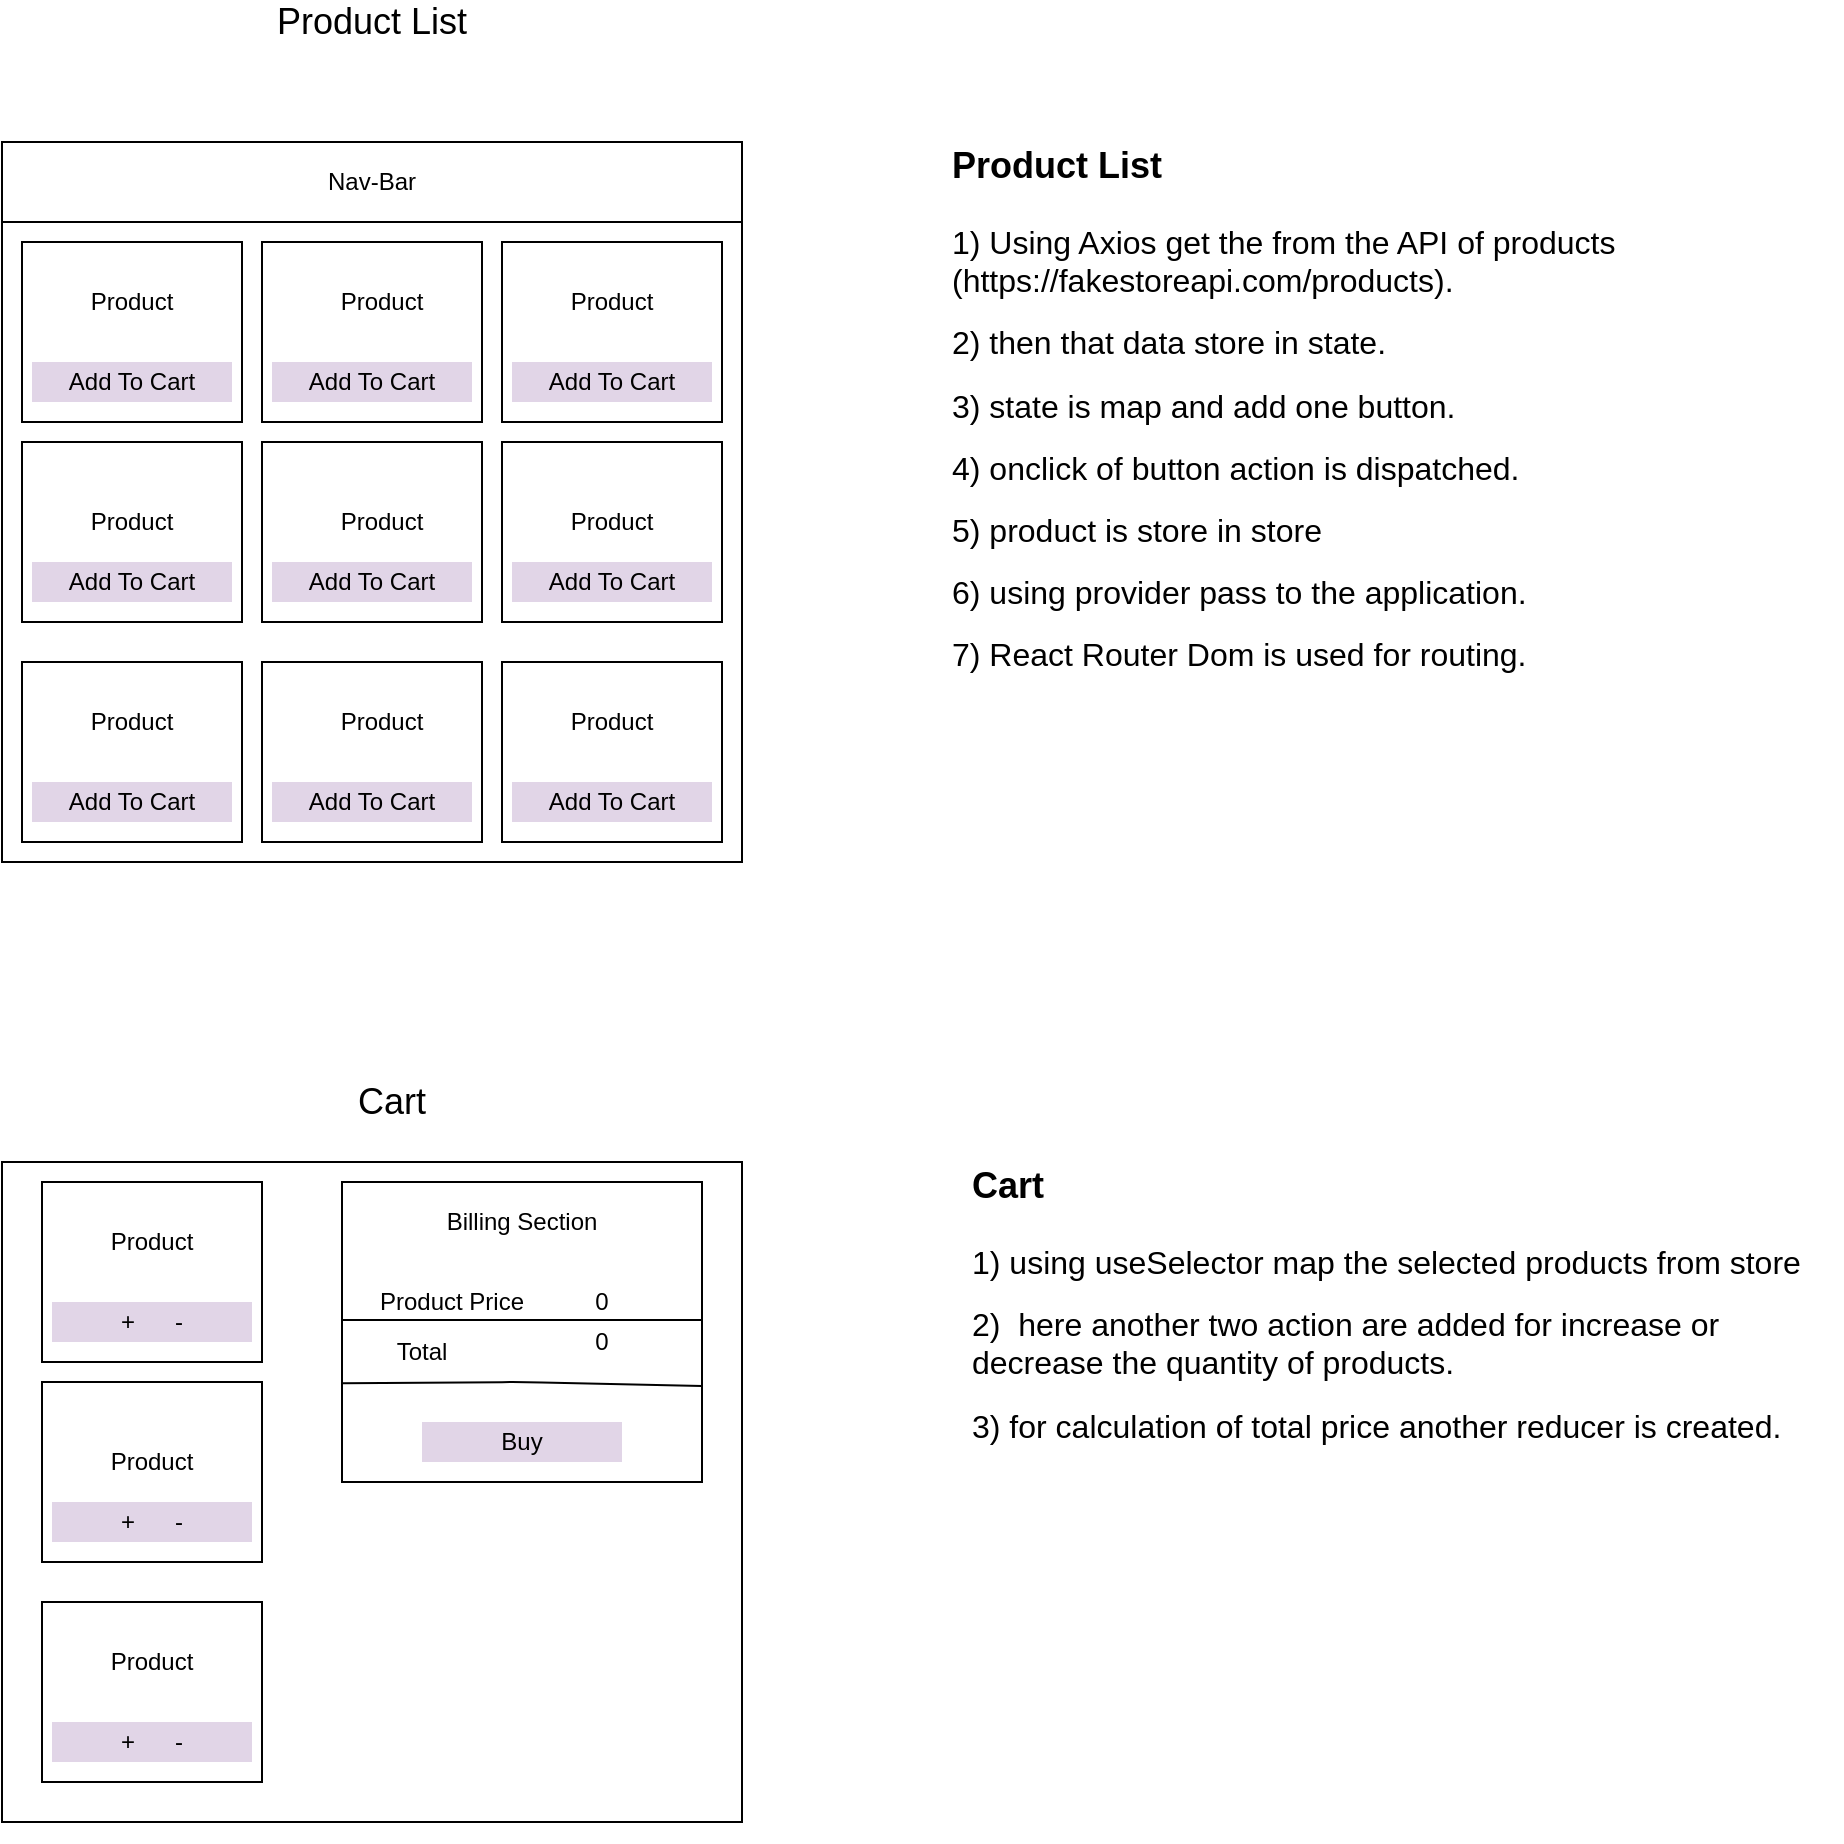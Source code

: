<mxfile version="13.9.9" type="device"><diagram id="u3IBWa7nOHnlT7AMo5jl" name="Page-1"><mxGraphModel dx="2337" dy="1787" grid="1" gridSize="10" guides="1" tooltips="1" connect="1" arrows="1" fold="1" page="1" pageScale="1" pageWidth="850" pageHeight="1100" math="0" shadow="0"><root><mxCell id="0"/><mxCell id="1" parent="0"/><mxCell id="bBg3voBGElFgl205fAxD-1" value="" style="rounded=0;whiteSpace=wrap;html=1;" vertex="1" parent="1"><mxGeometry x="-170" y="-240" width="370" height="360" as="geometry"/></mxCell><mxCell id="bBg3voBGElFgl205fAxD-2" value="Nav-Bar" style="rounded=0;whiteSpace=wrap;html=1;" vertex="1" parent="1"><mxGeometry x="-170" y="-240" width="370" height="40" as="geometry"/></mxCell><mxCell id="bBg3voBGElFgl205fAxD-3" value="" style="rounded=0;whiteSpace=wrap;html=1;" vertex="1" parent="1"><mxGeometry x="-160" y="-190" width="110" height="90" as="geometry"/></mxCell><mxCell id="bBg3voBGElFgl205fAxD-4" value="" style="rounded=0;whiteSpace=wrap;html=1;" vertex="1" parent="1"><mxGeometry x="-40" y="-190" width="110" height="90" as="geometry"/></mxCell><mxCell id="bBg3voBGElFgl205fAxD-5" value="" style="rounded=0;whiteSpace=wrap;html=1;" vertex="1" parent="1"><mxGeometry x="80" y="-190" width="110" height="90" as="geometry"/></mxCell><mxCell id="bBg3voBGElFgl205fAxD-12" value="Product" style="text;html=1;strokeColor=none;fillColor=none;align=center;verticalAlign=middle;whiteSpace=wrap;rounded=0;" vertex="1" parent="1"><mxGeometry x="115" y="-170" width="40" height="20" as="geometry"/></mxCell><mxCell id="bBg3voBGElFgl205fAxD-13" value="Product" style="text;html=1;strokeColor=none;fillColor=none;align=center;verticalAlign=middle;whiteSpace=wrap;rounded=0;" vertex="1" parent="1"><mxGeometry y="-170" width="40" height="20" as="geometry"/></mxCell><mxCell id="bBg3voBGElFgl205fAxD-14" value="Product" style="text;html=1;strokeColor=none;fillColor=none;align=center;verticalAlign=middle;whiteSpace=wrap;rounded=0;" vertex="1" parent="1"><mxGeometry x="-125" y="-170" width="40" height="20" as="geometry"/></mxCell><mxCell id="bBg3voBGElFgl205fAxD-15" value="Add To Cart" style="text;html=1;strokeColor=none;fillColor=#E1D5E7;align=center;verticalAlign=middle;whiteSpace=wrap;rounded=0;" vertex="1" parent="1"><mxGeometry x="-155" y="-130" width="100" height="20" as="geometry"/></mxCell><mxCell id="bBg3voBGElFgl205fAxD-17" value="Add To Cart" style="text;html=1;strokeColor=none;fillColor=#E1D5E7;align=center;verticalAlign=middle;whiteSpace=wrap;rounded=0;" vertex="1" parent="1"><mxGeometry x="-35" y="-130" width="100" height="20" as="geometry"/></mxCell><mxCell id="bBg3voBGElFgl205fAxD-18" value="Add To Cart" style="text;html=1;strokeColor=none;fillColor=#E1D5E7;align=center;verticalAlign=middle;whiteSpace=wrap;rounded=0;" vertex="1" parent="1"><mxGeometry x="85" y="-130" width="100" height="20" as="geometry"/></mxCell><mxCell id="bBg3voBGElFgl205fAxD-40" value="" style="rounded=0;whiteSpace=wrap;html=1;" vertex="1" parent="1"><mxGeometry x="80" y="-90" width="110" height="90" as="geometry"/></mxCell><mxCell id="bBg3voBGElFgl205fAxD-41" value="" style="rounded=0;whiteSpace=wrap;html=1;" vertex="1" parent="1"><mxGeometry x="-40" y="-90" width="110" height="90" as="geometry"/></mxCell><mxCell id="bBg3voBGElFgl205fAxD-42" value="" style="rounded=0;whiteSpace=wrap;html=1;" vertex="1" parent="1"><mxGeometry x="-160" y="-90" width="110" height="90" as="geometry"/></mxCell><mxCell id="bBg3voBGElFgl205fAxD-43" value="Product" style="text;html=1;strokeColor=none;fillColor=none;align=center;verticalAlign=middle;whiteSpace=wrap;rounded=0;" vertex="1" parent="1"><mxGeometry x="-125" y="-60" width="40" height="20" as="geometry"/></mxCell><mxCell id="bBg3voBGElFgl205fAxD-44" value="Product" style="text;html=1;strokeColor=none;fillColor=none;align=center;verticalAlign=middle;whiteSpace=wrap;rounded=0;" vertex="1" parent="1"><mxGeometry y="-60" width="40" height="20" as="geometry"/></mxCell><mxCell id="bBg3voBGElFgl205fAxD-45" value="Product" style="text;html=1;strokeColor=none;fillColor=none;align=center;verticalAlign=middle;whiteSpace=wrap;rounded=0;" vertex="1" parent="1"><mxGeometry x="115" y="-60" width="40" height="20" as="geometry"/></mxCell><mxCell id="bBg3voBGElFgl205fAxD-46" value="Add To Cart" style="text;html=1;strokeColor=none;fillColor=#E1D5E7;align=center;verticalAlign=middle;whiteSpace=wrap;rounded=0;" vertex="1" parent="1"><mxGeometry x="85" y="-30" width="100" height="20" as="geometry"/></mxCell><mxCell id="bBg3voBGElFgl205fAxD-47" value="Add To Cart" style="text;html=1;strokeColor=none;fillColor=#E1D5E7;align=center;verticalAlign=middle;whiteSpace=wrap;rounded=0;" vertex="1" parent="1"><mxGeometry x="-35" y="-30" width="100" height="20" as="geometry"/></mxCell><mxCell id="bBg3voBGElFgl205fAxD-48" value="Add To Cart" style="text;html=1;strokeColor=none;fillColor=#E1D5E7;align=center;verticalAlign=middle;whiteSpace=wrap;rounded=0;" vertex="1" parent="1"><mxGeometry x="-155" y="-30" width="100" height="20" as="geometry"/></mxCell><mxCell id="bBg3voBGElFgl205fAxD-49" value="" style="rounded=0;whiteSpace=wrap;html=1;" vertex="1" parent="1"><mxGeometry x="80" y="20" width="110" height="90" as="geometry"/></mxCell><mxCell id="bBg3voBGElFgl205fAxD-50" value="" style="rounded=0;whiteSpace=wrap;html=1;" vertex="1" parent="1"><mxGeometry x="-40" y="20" width="110" height="90" as="geometry"/></mxCell><mxCell id="bBg3voBGElFgl205fAxD-51" value="" style="rounded=0;whiteSpace=wrap;html=1;" vertex="1" parent="1"><mxGeometry x="-160" y="20" width="110" height="90" as="geometry"/></mxCell><mxCell id="bBg3voBGElFgl205fAxD-52" value="Product" style="text;html=1;strokeColor=none;fillColor=none;align=center;verticalAlign=middle;whiteSpace=wrap;rounded=0;" vertex="1" parent="1"><mxGeometry x="-125" y="40" width="40" height="20" as="geometry"/></mxCell><mxCell id="bBg3voBGElFgl205fAxD-53" value="Product" style="text;html=1;strokeColor=none;fillColor=none;align=center;verticalAlign=middle;whiteSpace=wrap;rounded=0;" vertex="1" parent="1"><mxGeometry y="40" width="40" height="20" as="geometry"/></mxCell><mxCell id="bBg3voBGElFgl205fAxD-54" value="Product" style="text;html=1;strokeColor=none;fillColor=none;align=center;verticalAlign=middle;whiteSpace=wrap;rounded=0;" vertex="1" parent="1"><mxGeometry x="115" y="40" width="40" height="20" as="geometry"/></mxCell><mxCell id="bBg3voBGElFgl205fAxD-55" value="Add To Cart" style="text;html=1;strokeColor=none;fillColor=#E1D5E7;align=center;verticalAlign=middle;whiteSpace=wrap;rounded=0;" vertex="1" parent="1"><mxGeometry x="85" y="80" width="100" height="20" as="geometry"/></mxCell><mxCell id="bBg3voBGElFgl205fAxD-56" value="Add To Cart" style="text;html=1;strokeColor=none;fillColor=#E1D5E7;align=center;verticalAlign=middle;whiteSpace=wrap;rounded=0;" vertex="1" parent="1"><mxGeometry x="-35" y="80" width="100" height="20" as="geometry"/></mxCell><mxCell id="bBg3voBGElFgl205fAxD-57" value="Add To Cart" style="text;html=1;strokeColor=none;fillColor=#E1D5E7;align=center;verticalAlign=middle;whiteSpace=wrap;rounded=0;" vertex="1" parent="1"><mxGeometry x="-155" y="80" width="100" height="20" as="geometry"/></mxCell><mxCell id="bBg3voBGElFgl205fAxD-58" value="&lt;font style=&quot;font-size: 18px&quot;&gt;Product List&lt;/font&gt;" style="text;html=1;strokeColor=none;fillColor=none;align=center;verticalAlign=middle;whiteSpace=wrap;rounded=0;" vertex="1" parent="1"><mxGeometry x="-70" y="-310" width="170" height="20" as="geometry"/></mxCell><mxCell id="bBg3voBGElFgl205fAxD-104" value="" style="rounded=0;whiteSpace=wrap;html=1;" vertex="1" parent="1"><mxGeometry x="-170" y="270" width="370" height="330" as="geometry"/></mxCell><mxCell id="bBg3voBGElFgl205fAxD-105" value="" style="rounded=0;whiteSpace=wrap;html=1;" vertex="1" parent="1"><mxGeometry x="-150" y="280" width="110" height="90" as="geometry"/></mxCell><mxCell id="bBg3voBGElFgl205fAxD-106" value="Product" style="text;html=1;strokeColor=none;fillColor=none;align=center;verticalAlign=middle;whiteSpace=wrap;rounded=0;" vertex="1" parent="1"><mxGeometry x="-115" y="300" width="40" height="20" as="geometry"/></mxCell><mxCell id="bBg3voBGElFgl205fAxD-107" value="+&amp;nbsp; &amp;nbsp; &amp;nbsp; -" style="text;html=1;strokeColor=none;fillColor=#E1D5E7;align=center;verticalAlign=middle;whiteSpace=wrap;rounded=0;" vertex="1" parent="1"><mxGeometry x="-145" y="340" width="100" height="20" as="geometry"/></mxCell><mxCell id="bBg3voBGElFgl205fAxD-108" value="" style="rounded=0;whiteSpace=wrap;html=1;" vertex="1" parent="1"><mxGeometry x="-150" y="380" width="110" height="90" as="geometry"/></mxCell><mxCell id="bBg3voBGElFgl205fAxD-109" value="Product" style="text;html=1;strokeColor=none;fillColor=none;align=center;verticalAlign=middle;whiteSpace=wrap;rounded=0;" vertex="1" parent="1"><mxGeometry x="-115" y="410" width="40" height="20" as="geometry"/></mxCell><mxCell id="bBg3voBGElFgl205fAxD-110" value="" style="rounded=0;whiteSpace=wrap;html=1;" vertex="1" parent="1"><mxGeometry x="-150" y="490" width="110" height="90" as="geometry"/></mxCell><mxCell id="bBg3voBGElFgl205fAxD-111" value="Product" style="text;html=1;strokeColor=none;fillColor=none;align=center;verticalAlign=middle;whiteSpace=wrap;rounded=0;" vertex="1" parent="1"><mxGeometry x="-115" y="510" width="40" height="20" as="geometry"/></mxCell><mxCell id="bBg3voBGElFgl205fAxD-112" value="&lt;font style=&quot;font-size: 18px&quot;&gt;Cart&lt;/font&gt;" style="text;html=1;strokeColor=none;fillColor=none;align=center;verticalAlign=middle;whiteSpace=wrap;rounded=0;" vertex="1" parent="1"><mxGeometry x="-60" y="230" width="170" height="20" as="geometry"/></mxCell><mxCell id="bBg3voBGElFgl205fAxD-113" value="+&amp;nbsp; &amp;nbsp; &amp;nbsp; -" style="text;html=1;strokeColor=none;fillColor=#E1D5E7;align=center;verticalAlign=middle;whiteSpace=wrap;rounded=0;" vertex="1" parent="1"><mxGeometry x="-145" y="440" width="100" height="20" as="geometry"/></mxCell><mxCell id="bBg3voBGElFgl205fAxD-114" value="+&amp;nbsp; &amp;nbsp; &amp;nbsp; -" style="text;html=1;strokeColor=none;fillColor=#E1D5E7;align=center;verticalAlign=middle;whiteSpace=wrap;rounded=0;" vertex="1" parent="1"><mxGeometry x="-145" y="550" width="100" height="20" as="geometry"/></mxCell><mxCell id="bBg3voBGElFgl205fAxD-115" value="" style="rounded=0;whiteSpace=wrap;html=1;fillColor=#FFFFFF;" vertex="1" parent="1"><mxGeometry y="280" width="180" height="150" as="geometry"/></mxCell><mxCell id="bBg3voBGElFgl205fAxD-116" value="Buy" style="text;html=1;strokeColor=none;fillColor=#E1D5E7;align=center;verticalAlign=middle;whiteSpace=wrap;rounded=0;" vertex="1" parent="1"><mxGeometry x="40" y="400" width="100" height="20" as="geometry"/></mxCell><mxCell id="bBg3voBGElFgl205fAxD-117" value="" style="endArrow=none;html=1;exitX=0.002;exitY=0.671;exitDx=0;exitDy=0;exitPerimeter=0;" edge="1" source="bBg3voBGElFgl205fAxD-115" parent="1"><mxGeometry width="50" height="50" relative="1" as="geometry"><mxPoint x="-180" y="430" as="sourcePoint"/><mxPoint x="180" y="382" as="targetPoint"/><Array as="points"><mxPoint x="90" y="380"/></Array></mxGeometry></mxCell><mxCell id="bBg3voBGElFgl205fAxD-118" value="Total" style="text;html=1;strokeColor=none;fillColor=none;align=center;verticalAlign=middle;whiteSpace=wrap;rounded=0;" vertex="1" parent="1"><mxGeometry x="20" y="355" width="40" height="20" as="geometry"/></mxCell><mxCell id="bBg3voBGElFgl205fAxD-119" value="0" style="text;html=1;strokeColor=none;fillColor=none;align=center;verticalAlign=middle;whiteSpace=wrap;rounded=0;" vertex="1" parent="1"><mxGeometry x="110" y="350" width="40" height="20" as="geometry"/></mxCell><mxCell id="bBg3voBGElFgl205fAxD-120" value="Product Price" style="text;html=1;strokeColor=none;fillColor=none;align=center;verticalAlign=middle;whiteSpace=wrap;rounded=0;" vertex="1" parent="1"><mxGeometry x="10" y="330" width="90" height="20" as="geometry"/></mxCell><mxCell id="bBg3voBGElFgl205fAxD-121" value="0" style="text;html=1;strokeColor=none;fillColor=none;align=center;verticalAlign=middle;whiteSpace=wrap;rounded=0;" vertex="1" parent="1"><mxGeometry x="110" y="330" width="40" height="20" as="geometry"/></mxCell><mxCell id="bBg3voBGElFgl205fAxD-122" value="Billing Section" style="text;html=1;strokeColor=none;fillColor=none;align=center;verticalAlign=middle;whiteSpace=wrap;rounded=0;" vertex="1" parent="1"><mxGeometry x="50" y="290" width="80" height="20" as="geometry"/></mxCell><mxCell id="bBg3voBGElFgl205fAxD-123" value="" style="endArrow=none;html=1;entryX=1;entryY=0.75;entryDx=0;entryDy=0;exitX=0;exitY=0.75;exitDx=0;exitDy=0;" edge="1" parent="1"><mxGeometry width="50" height="50" relative="1" as="geometry"><mxPoint y="349" as="sourcePoint"/><mxPoint x="180" y="349" as="targetPoint"/></mxGeometry></mxCell><mxCell id="bBg3voBGElFgl205fAxD-124" value="&lt;h1&gt;&lt;font&gt;&lt;span style=&quot;text-align: center&quot;&gt;&lt;font style=&quot;font-size: 18px&quot;&gt;Product List&lt;/font&gt;&lt;/span&gt;&lt;br&gt;&lt;/font&gt;&lt;/h1&gt;&lt;p&gt;&lt;font size=&quot;3&quot;&gt;1) Using Axios get the from the API of products (https://fakestoreapi.com/products).&lt;/font&gt;&lt;/p&gt;&lt;p&gt;&lt;font size=&quot;3&quot;&gt;2) then that data store in state.&lt;/font&gt;&lt;/p&gt;&lt;p&gt;&lt;font size=&quot;3&quot;&gt;3) state is map and add one button.&lt;/font&gt;&lt;/p&gt;&lt;p&gt;&lt;font size=&quot;3&quot;&gt;4) onclick of button action is dispatched.&lt;/font&gt;&lt;/p&gt;&lt;p&gt;&lt;font size=&quot;3&quot;&gt;5) product is store in store&amp;nbsp;&lt;/font&gt;&lt;/p&gt;&lt;p&gt;&lt;font size=&quot;3&quot;&gt;6) using provider pass to the application.&lt;/font&gt;&lt;/p&gt;&lt;p&gt;&lt;font size=&quot;3&quot;&gt;7) React Router Dom is used for routing.&lt;/font&gt;&lt;/p&gt;&lt;p&gt;&lt;br&gt;&lt;/p&gt;" style="text;html=1;strokeColor=none;fillColor=none;spacing=5;spacingTop=-20;whiteSpace=wrap;overflow=hidden;rounded=0;" vertex="1" parent="1"><mxGeometry x="300" y="-250" width="440" height="350" as="geometry"/></mxCell><mxCell id="bBg3voBGElFgl205fAxD-125" value="&lt;h1&gt;&lt;font&gt;&lt;span style=&quot;text-align: center&quot;&gt;&lt;font style=&quot;font-size: 18px&quot;&gt;Cart&lt;/font&gt;&lt;/span&gt;&lt;br&gt;&lt;/font&gt;&lt;/h1&gt;&lt;p&gt;&lt;font size=&quot;3&quot;&gt;1) using useSelector map the selected products from store&lt;/font&gt;&lt;/p&gt;&lt;p&gt;&lt;font size=&quot;3&quot;&gt;2)&amp;nbsp; here another two action are added for increase or decrease the quantity of products.&lt;/font&gt;&lt;/p&gt;&lt;p&gt;&lt;font size=&quot;3&quot;&gt;3) for calculation of total price another reducer is created.&lt;/font&gt;&lt;/p&gt;&lt;p&gt;&lt;font size=&quot;3&quot;&gt;&lt;br&gt;&lt;/font&gt;&lt;/p&gt;&lt;p&gt;&lt;br&gt;&lt;/p&gt;" style="text;html=1;strokeColor=none;fillColor=none;spacing=5;spacingTop=-20;whiteSpace=wrap;overflow=hidden;rounded=0;" vertex="1" parent="1"><mxGeometry x="310" y="260" width="440" height="350" as="geometry"/></mxCell></root></mxGraphModel></diagram></mxfile>
